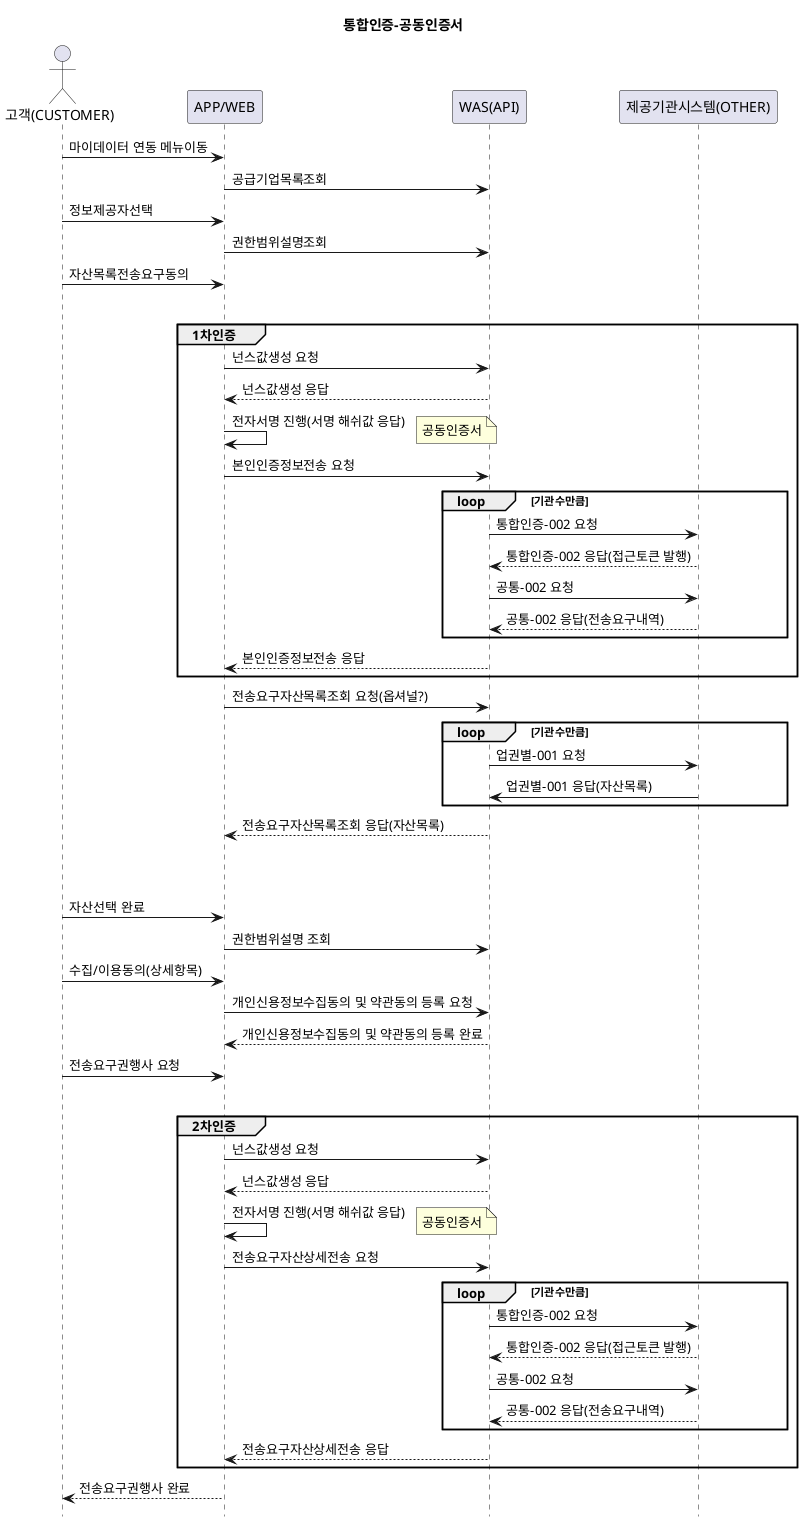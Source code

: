 @startuml mydata01

scale 1
title 통합인증-공동인증서
hide footbox
actor "고객(CUSTOMER)" as customer
participant "APP/WEB" as app
participant "WAS(API)" as was
participant "제공기관시스템(OTHER)" as other

customer -> app : 마이데이터 연동 메뉴이동
app -> was : 공급기업목록조회
customer -> app : 정보제공자선택
app -> was : 권한범위설명조회
customer -> app : 자산목록전송요구동의
|||
group 1차인증
  app -> was: 넌스값생성 요청
  was --> app:  넌스값생성 응답
  app -> app: 전자서명 진행(서명 해쉬값 응답)
  note right: 공동인증서
  app -> was : 본인인증정보전송 요청
    loop 기관수만큼
      was -> other: 통합인증-002 요청
      other --> was: 통합인증-002 응답(접근토큰 발행)
      was -> other: 공통-002 요청
      other --> was: 공통-002 응답(전송요구내역)
    end
  was --> app : 본인인증정보전송 응답
end

app -> was: 전송요구자산목록조회 요청(옵셔널?)
  loop 기관수만큼
    was -> other: 업권별-001 요청
    other -> was: 업권별-001 응답(자산목록)
  end
was --> app: 전송요구자산목록조회 응답(자산목록)
|||
|||
customer -> app: 자산선택 완료
app -> was: 권한범위설명 조회
customer -> app: 수집/이용동의(상세항목)
app -> was: 개인신용정보수집동의 및 약관동의 등록 요청
was --> app: 개인신용정보수집동의 및 약관동의 등록 완료
customer -> app: 전송요구권행사 요청
|||
group 2차인증
  app -> was: 넌스값생성 요청
  was --> app:  넌스값생성 응답
  app -> app: 전자서명 진행(서명 해쉬값 응답)
  note right: 공동인증서
  app -> was : 전송요구자산상세전송 요청
    loop 기관수만큼
      was -> other: 통합인증-002 요청
      other --> was: 통합인증-002 응답(접근토큰 발행)
      was -> other: 공통-002 요청
      other --> was: 공통-002 응답(전송요구내역)
    end
  was --> app : 전송요구자산상세전송 응답
end

app --> customer: 전송요구권행사 완료



@enduml